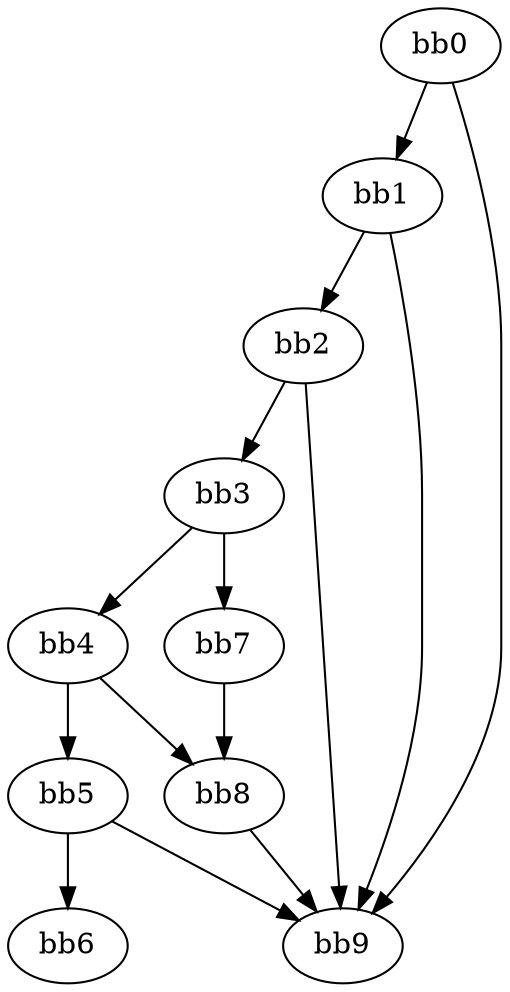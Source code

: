 digraph {
    0 [ label = "bb0\l" ]
    1 [ label = "bb1\l" ]
    2 [ label = "bb2\l" ]
    3 [ label = "bb3\l" ]
    4 [ label = "bb4\l" ]
    5 [ label = "bb5\l" ]
    6 [ label = "bb6\l" ]
    7 [ label = "bb7\l" ]
    8 [ label = "bb8\l" ]
    9 [ label = "bb9\l" ]
    0 -> 1 [ ]
    0 -> 9 [ ]
    1 -> 2 [ ]
    1 -> 9 [ ]
    2 -> 3 [ ]
    2 -> 9 [ ]
    3 -> 4 [ ]
    3 -> 7 [ ]
    4 -> 5 [ ]
    4 -> 8 [ ]
    5 -> 6 [ ]
    5 -> 9 [ ]
    7 -> 8 [ ]
    8 -> 9 [ ]
}

